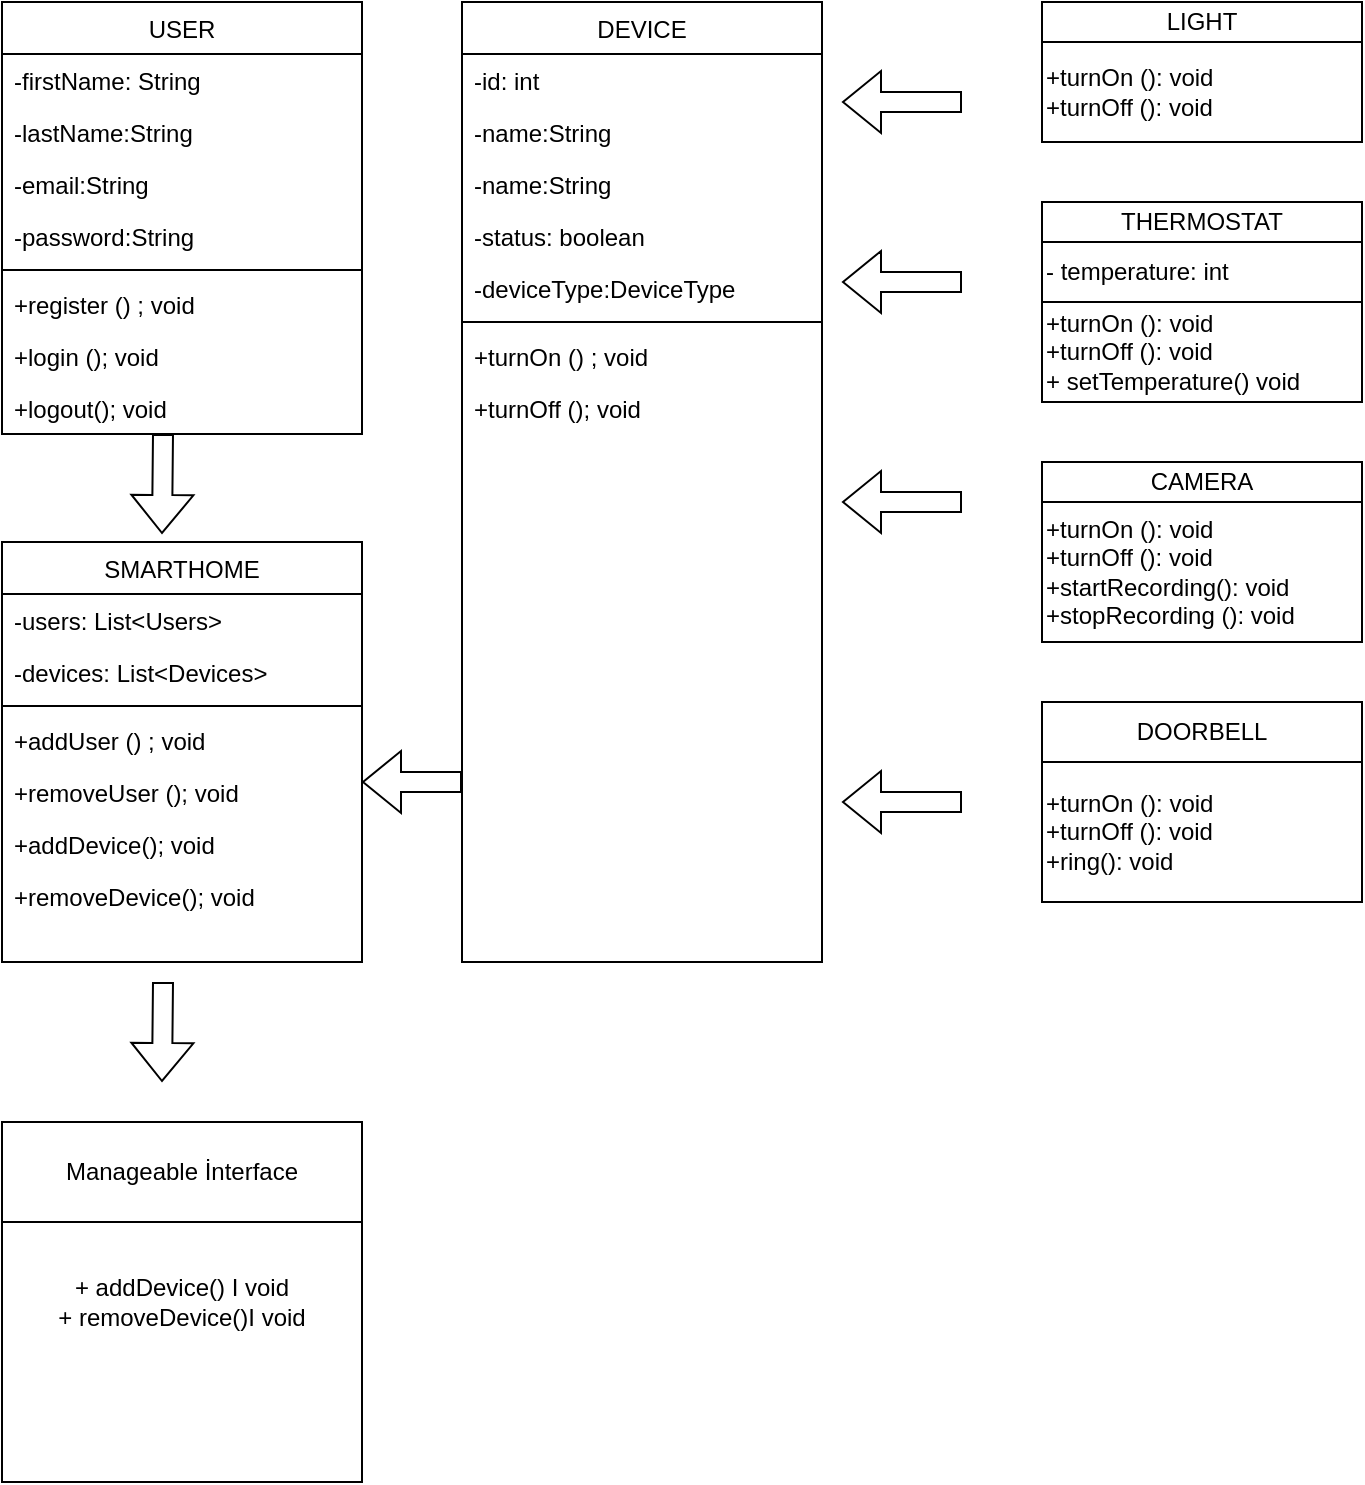 <mxfile version="25.0.3">
  <diagram id="C5RBs43oDa-KdzZeNtuy" name="Page-1">
    <mxGraphModel dx="1366" dy="706" grid="1" gridSize="10" guides="1" tooltips="1" connect="1" arrows="1" fold="1" page="1" pageScale="1" pageWidth="827" pageHeight="1169" math="0" shadow="0">
      <root>
        <mxCell id="WIyWlLk6GJQsqaUBKTNV-0" />
        <mxCell id="WIyWlLk6GJQsqaUBKTNV-1" parent="WIyWlLk6GJQsqaUBKTNV-0" />
        <mxCell id="zkfFHV4jXpPFQw0GAbJ--17" value="USER" style="swimlane;fontStyle=0;align=center;verticalAlign=top;childLayout=stackLayout;horizontal=1;startSize=26;horizontalStack=0;resizeParent=1;resizeLast=0;collapsible=1;marginBottom=0;rounded=0;shadow=0;strokeWidth=1;" parent="WIyWlLk6GJQsqaUBKTNV-1" vertex="1">
          <mxGeometry x="40" width="180" height="216" as="geometry">
            <mxRectangle x="550" y="140" width="160" height="26" as="alternateBounds" />
          </mxGeometry>
        </mxCell>
        <mxCell id="zkfFHV4jXpPFQw0GAbJ--18" value="-firstName: String" style="text;align=left;verticalAlign=top;spacingLeft=4;spacingRight=4;overflow=hidden;rotatable=0;points=[[0,0.5],[1,0.5]];portConstraint=eastwest;html=1;" parent="zkfFHV4jXpPFQw0GAbJ--17" vertex="1">
          <mxGeometry y="26" width="180" height="26" as="geometry" />
        </mxCell>
        <mxCell id="zkfFHV4jXpPFQw0GAbJ--19" value="-lastName:String" style="text;align=left;verticalAlign=top;spacingLeft=4;spacingRight=4;overflow=hidden;rotatable=0;points=[[0,0.5],[1,0.5]];portConstraint=eastwest;rounded=0;shadow=0;html=0;" parent="zkfFHV4jXpPFQw0GAbJ--17" vertex="1">
          <mxGeometry y="52" width="180" height="26" as="geometry" />
        </mxCell>
        <mxCell id="zkfFHV4jXpPFQw0GAbJ--20" value="-email:String" style="text;align=left;verticalAlign=top;spacingLeft=4;spacingRight=4;overflow=hidden;rotatable=0;points=[[0,0.5],[1,0.5]];portConstraint=eastwest;rounded=0;shadow=0;html=0;" parent="zkfFHV4jXpPFQw0GAbJ--17" vertex="1">
          <mxGeometry y="78" width="180" height="26" as="geometry" />
        </mxCell>
        <mxCell id="zkfFHV4jXpPFQw0GAbJ--21" value="-password:String" style="text;align=left;verticalAlign=top;spacingLeft=4;spacingRight=4;overflow=hidden;rotatable=0;points=[[0,0.5],[1,0.5]];portConstraint=eastwest;rounded=0;shadow=0;html=0;" parent="zkfFHV4jXpPFQw0GAbJ--17" vertex="1">
          <mxGeometry y="104" width="180" height="26" as="geometry" />
        </mxCell>
        <mxCell id="zkfFHV4jXpPFQw0GAbJ--23" value="" style="line;html=1;strokeWidth=1;align=left;verticalAlign=middle;spacingTop=-1;spacingLeft=3;spacingRight=3;rotatable=0;labelPosition=right;points=[];portConstraint=eastwest;" parent="zkfFHV4jXpPFQw0GAbJ--17" vertex="1">
          <mxGeometry y="130" width="180" height="8" as="geometry" />
        </mxCell>
        <mxCell id="zkfFHV4jXpPFQw0GAbJ--24" value="+register () ; void" style="text;align=left;verticalAlign=top;spacingLeft=4;spacingRight=4;overflow=hidden;rotatable=0;points=[[0,0.5],[1,0.5]];portConstraint=eastwest;" parent="zkfFHV4jXpPFQw0GAbJ--17" vertex="1">
          <mxGeometry y="138" width="180" height="26" as="geometry" />
        </mxCell>
        <mxCell id="zkfFHV4jXpPFQw0GAbJ--25" value="+login (); void" style="text;align=left;verticalAlign=top;spacingLeft=4;spacingRight=4;overflow=hidden;rotatable=0;points=[[0,0.5],[1,0.5]];portConstraint=eastwest;" parent="zkfFHV4jXpPFQw0GAbJ--17" vertex="1">
          <mxGeometry y="164" width="180" height="26" as="geometry" />
        </mxCell>
        <mxCell id="h8BHn4HV_IKfJUDyTvjd-0" value="+logout(); void" style="text;align=left;verticalAlign=top;spacingLeft=4;spacingRight=4;overflow=hidden;rotatable=0;points=[[0,0.5],[1,0.5]];portConstraint=eastwest;" vertex="1" parent="zkfFHV4jXpPFQw0GAbJ--17">
          <mxGeometry y="190" width="180" height="26" as="geometry" />
        </mxCell>
        <mxCell id="h8BHn4HV_IKfJUDyTvjd-1" value="DEVICE" style="swimlane;fontStyle=0;align=center;verticalAlign=top;childLayout=stackLayout;horizontal=1;startSize=26;horizontalStack=0;resizeParent=1;resizeLast=0;collapsible=1;marginBottom=0;rounded=0;shadow=0;strokeWidth=1;" vertex="1" parent="WIyWlLk6GJQsqaUBKTNV-1">
          <mxGeometry x="270" width="180" height="480" as="geometry">
            <mxRectangle x="550" y="140" width="160" height="26" as="alternateBounds" />
          </mxGeometry>
        </mxCell>
        <mxCell id="h8BHn4HV_IKfJUDyTvjd-2" value="-id: int" style="text;align=left;verticalAlign=top;spacingLeft=4;spacingRight=4;overflow=hidden;rotatable=0;points=[[0,0.5],[1,0.5]];portConstraint=eastwest;html=1;" vertex="1" parent="h8BHn4HV_IKfJUDyTvjd-1">
          <mxGeometry y="26" width="180" height="26" as="geometry" />
        </mxCell>
        <mxCell id="h8BHn4HV_IKfJUDyTvjd-3" value="-name:String" style="text;align=left;verticalAlign=top;spacingLeft=4;spacingRight=4;overflow=hidden;rotatable=0;points=[[0,0.5],[1,0.5]];portConstraint=eastwest;rounded=0;shadow=0;html=0;" vertex="1" parent="h8BHn4HV_IKfJUDyTvjd-1">
          <mxGeometry y="52" width="180" height="26" as="geometry" />
        </mxCell>
        <mxCell id="h8BHn4HV_IKfJUDyTvjd-21" value="-name:String" style="text;align=left;verticalAlign=top;spacingLeft=4;spacingRight=4;overflow=hidden;rotatable=0;points=[[0,0.5],[1,0.5]];portConstraint=eastwest;rounded=0;shadow=0;html=0;" vertex="1" parent="h8BHn4HV_IKfJUDyTvjd-1">
          <mxGeometry y="78" width="180" height="26" as="geometry" />
        </mxCell>
        <mxCell id="h8BHn4HV_IKfJUDyTvjd-4" value="-status: boolean" style="text;align=left;verticalAlign=top;spacingLeft=4;spacingRight=4;overflow=hidden;rotatable=0;points=[[0,0.5],[1,0.5]];portConstraint=eastwest;rounded=0;shadow=0;html=0;" vertex="1" parent="h8BHn4HV_IKfJUDyTvjd-1">
          <mxGeometry y="104" width="180" height="26" as="geometry" />
        </mxCell>
        <mxCell id="h8BHn4HV_IKfJUDyTvjd-5" value="-deviceType:DeviceType" style="text;align=left;verticalAlign=top;spacingLeft=4;spacingRight=4;overflow=hidden;rotatable=0;points=[[0,0.5],[1,0.5]];portConstraint=eastwest;rounded=0;shadow=0;html=0;" vertex="1" parent="h8BHn4HV_IKfJUDyTvjd-1">
          <mxGeometry y="130" width="180" height="26" as="geometry" />
        </mxCell>
        <mxCell id="h8BHn4HV_IKfJUDyTvjd-6" value="" style="line;html=1;strokeWidth=1;align=left;verticalAlign=middle;spacingTop=-1;spacingLeft=3;spacingRight=3;rotatable=0;labelPosition=right;points=[];portConstraint=eastwest;" vertex="1" parent="h8BHn4HV_IKfJUDyTvjd-1">
          <mxGeometry y="156" width="180" height="8" as="geometry" />
        </mxCell>
        <mxCell id="h8BHn4HV_IKfJUDyTvjd-7" value="+turnOn () ; void" style="text;align=left;verticalAlign=top;spacingLeft=4;spacingRight=4;overflow=hidden;rotatable=0;points=[[0,0.5],[1,0.5]];portConstraint=eastwest;" vertex="1" parent="h8BHn4HV_IKfJUDyTvjd-1">
          <mxGeometry y="164" width="180" height="26" as="geometry" />
        </mxCell>
        <mxCell id="h8BHn4HV_IKfJUDyTvjd-8" value="+turnOff (); void" style="text;align=left;verticalAlign=top;spacingLeft=4;spacingRight=4;overflow=hidden;rotatable=0;points=[[0,0.5],[1,0.5]];portConstraint=eastwest;" vertex="1" parent="h8BHn4HV_IKfJUDyTvjd-1">
          <mxGeometry y="190" width="180" height="26" as="geometry" />
        </mxCell>
        <mxCell id="h8BHn4HV_IKfJUDyTvjd-11" value="SMARTHOME" style="swimlane;fontStyle=0;align=center;verticalAlign=top;childLayout=stackLayout;horizontal=1;startSize=26;horizontalStack=0;resizeParent=1;resizeLast=0;collapsible=1;marginBottom=0;rounded=0;shadow=0;strokeWidth=1;" vertex="1" parent="WIyWlLk6GJQsqaUBKTNV-1">
          <mxGeometry x="40" y="270" width="180" height="210" as="geometry">
            <mxRectangle x="550" y="140" width="160" height="26" as="alternateBounds" />
          </mxGeometry>
        </mxCell>
        <mxCell id="h8BHn4HV_IKfJUDyTvjd-12" value="-users: List&amp;lt;Users&amp;gt;" style="text;align=left;verticalAlign=top;spacingLeft=4;spacingRight=4;overflow=hidden;rotatable=0;points=[[0,0.5],[1,0.5]];portConstraint=eastwest;html=1;" vertex="1" parent="h8BHn4HV_IKfJUDyTvjd-11">
          <mxGeometry y="26" width="180" height="26" as="geometry" />
        </mxCell>
        <mxCell id="h8BHn4HV_IKfJUDyTvjd-13" value="-devices: List&lt;Devices&gt;" style="text;align=left;verticalAlign=top;spacingLeft=4;spacingRight=4;overflow=hidden;rotatable=0;points=[[0,0.5],[1,0.5]];portConstraint=eastwest;rounded=0;shadow=0;html=0;" vertex="1" parent="h8BHn4HV_IKfJUDyTvjd-11">
          <mxGeometry y="52" width="180" height="26" as="geometry" />
        </mxCell>
        <mxCell id="h8BHn4HV_IKfJUDyTvjd-16" value="" style="line;html=1;strokeWidth=1;align=left;verticalAlign=middle;spacingTop=-1;spacingLeft=3;spacingRight=3;rotatable=0;labelPosition=right;points=[];portConstraint=eastwest;" vertex="1" parent="h8BHn4HV_IKfJUDyTvjd-11">
          <mxGeometry y="78" width="180" height="8" as="geometry" />
        </mxCell>
        <mxCell id="h8BHn4HV_IKfJUDyTvjd-17" value="+addUser () ; void" style="text;align=left;verticalAlign=top;spacingLeft=4;spacingRight=4;overflow=hidden;rotatable=0;points=[[0,0.5],[1,0.5]];portConstraint=eastwest;" vertex="1" parent="h8BHn4HV_IKfJUDyTvjd-11">
          <mxGeometry y="86" width="180" height="26" as="geometry" />
        </mxCell>
        <mxCell id="h8BHn4HV_IKfJUDyTvjd-18" value="+removeUser (); void" style="text;align=left;verticalAlign=top;spacingLeft=4;spacingRight=4;overflow=hidden;rotatable=0;points=[[0,0.5],[1,0.5]];portConstraint=eastwest;" vertex="1" parent="h8BHn4HV_IKfJUDyTvjd-11">
          <mxGeometry y="112" width="180" height="26" as="geometry" />
        </mxCell>
        <mxCell id="h8BHn4HV_IKfJUDyTvjd-19" value="+addDevice(); void" style="text;align=left;verticalAlign=top;spacingLeft=4;spacingRight=4;overflow=hidden;rotatable=0;points=[[0,0.5],[1,0.5]];portConstraint=eastwest;" vertex="1" parent="h8BHn4HV_IKfJUDyTvjd-11">
          <mxGeometry y="138" width="180" height="26" as="geometry" />
        </mxCell>
        <mxCell id="h8BHn4HV_IKfJUDyTvjd-20" value="+removeDevice(); void" style="text;align=left;verticalAlign=top;spacingLeft=4;spacingRight=4;overflow=hidden;rotatable=0;points=[[0,0.5],[1,0.5]];portConstraint=eastwest;" vertex="1" parent="h8BHn4HV_IKfJUDyTvjd-11">
          <mxGeometry y="164" width="180" height="26" as="geometry" />
        </mxCell>
        <mxCell id="h8BHn4HV_IKfJUDyTvjd-30" value="LIGHT" style="rounded=0;whiteSpace=wrap;html=1;" vertex="1" parent="WIyWlLk6GJQsqaUBKTNV-1">
          <mxGeometry x="560" width="160" height="20" as="geometry" />
        </mxCell>
        <mxCell id="h8BHn4HV_IKfJUDyTvjd-31" value="THERMOSTAT" style="rounded=0;whiteSpace=wrap;html=1;" vertex="1" parent="WIyWlLk6GJQsqaUBKTNV-1">
          <mxGeometry x="560" y="100" width="160" height="20" as="geometry" />
        </mxCell>
        <mxCell id="h8BHn4HV_IKfJUDyTvjd-32" value="CAMERA" style="rounded=0;whiteSpace=wrap;html=1;" vertex="1" parent="WIyWlLk6GJQsqaUBKTNV-1">
          <mxGeometry x="560" y="230" width="160" height="20" as="geometry" />
        </mxCell>
        <mxCell id="h8BHn4HV_IKfJUDyTvjd-34" value="DOORBELL" style="rounded=0;whiteSpace=wrap;html=1;" vertex="1" parent="WIyWlLk6GJQsqaUBKTNV-1">
          <mxGeometry x="560" y="350" width="160" height="30" as="geometry" />
        </mxCell>
        <mxCell id="h8BHn4HV_IKfJUDyTvjd-41" value="&lt;div style=&quot;&quot;&gt;+turnOn (): void&lt;/div&gt;&lt;div style=&quot;&quot;&gt;+turnOff (): void&lt;/div&gt;" style="rounded=0;whiteSpace=wrap;html=1;align=left;" vertex="1" parent="WIyWlLk6GJQsqaUBKTNV-1">
          <mxGeometry x="560" y="20" width="160" height="50" as="geometry" />
        </mxCell>
        <mxCell id="h8BHn4HV_IKfJUDyTvjd-51" value="&lt;div style=&quot;&quot;&gt;+turnOn (): void&lt;/div&gt;&lt;div style=&quot;&quot;&gt;+turnOff (): void&lt;/div&gt;&lt;div style=&quot;&quot;&gt;+ &lt;span class=&quot;hljs-built_in&quot;&gt;setTemperature&lt;/span&gt;() void&lt;br&gt;&lt;/div&gt;" style="rounded=0;whiteSpace=wrap;html=1;align=left;" vertex="1" parent="WIyWlLk6GJQsqaUBKTNV-1">
          <mxGeometry x="560" y="150" width="160" height="50" as="geometry" />
        </mxCell>
        <mxCell id="h8BHn4HV_IKfJUDyTvjd-52" value="&lt;div style=&quot;&quot;&gt;+turnOn (): void&lt;/div&gt;&lt;div style=&quot;&quot;&gt;+turnOff (): void&lt;/div&gt;&lt;div style=&quot;&quot;&gt;+startRecording(): void&lt;/div&gt;&lt;div style=&quot;&quot;&gt;+stopRecording (): void&lt;/div&gt;" style="rounded=0;whiteSpace=wrap;html=1;align=left;" vertex="1" parent="WIyWlLk6GJQsqaUBKTNV-1">
          <mxGeometry x="560" y="250" width="160" height="70" as="geometry" />
        </mxCell>
        <mxCell id="h8BHn4HV_IKfJUDyTvjd-53" value="&lt;div style=&quot;&quot;&gt;+turnOn (): void&lt;/div&gt;&lt;div style=&quot;&quot;&gt;+turnOff (): void&lt;/div&gt;&lt;div style=&quot;&quot;&gt;+ring(): void&lt;/div&gt;" style="rounded=0;whiteSpace=wrap;html=1;align=left;" vertex="1" parent="WIyWlLk6GJQsqaUBKTNV-1">
          <mxGeometry x="560" y="380" width="160" height="70" as="geometry" />
        </mxCell>
        <mxCell id="h8BHn4HV_IKfJUDyTvjd-54" value="" style="shape=flexArrow;endArrow=classic;html=1;rounded=0;" edge="1" parent="WIyWlLk6GJQsqaUBKTNV-1">
          <mxGeometry width="50" height="50" relative="1" as="geometry">
            <mxPoint x="520" y="50" as="sourcePoint" />
            <mxPoint x="460" y="50" as="targetPoint" />
          </mxGeometry>
        </mxCell>
        <mxCell id="h8BHn4HV_IKfJUDyTvjd-55" value="" style="shape=flexArrow;endArrow=classic;html=1;rounded=0;" edge="1" parent="WIyWlLk6GJQsqaUBKTNV-1">
          <mxGeometry width="50" height="50" relative="1" as="geometry">
            <mxPoint x="520" y="140" as="sourcePoint" />
            <mxPoint x="460" y="140" as="targetPoint" />
          </mxGeometry>
        </mxCell>
        <mxCell id="h8BHn4HV_IKfJUDyTvjd-56" value="" style="shape=flexArrow;endArrow=classic;html=1;rounded=0;" edge="1" parent="WIyWlLk6GJQsqaUBKTNV-1">
          <mxGeometry width="50" height="50" relative="1" as="geometry">
            <mxPoint x="520" y="250" as="sourcePoint" />
            <mxPoint x="460" y="250" as="targetPoint" />
          </mxGeometry>
        </mxCell>
        <mxCell id="h8BHn4HV_IKfJUDyTvjd-57" value="" style="shape=flexArrow;endArrow=classic;html=1;rounded=0;" edge="1" parent="WIyWlLk6GJQsqaUBKTNV-1">
          <mxGeometry width="50" height="50" relative="1" as="geometry">
            <mxPoint x="520" y="400" as="sourcePoint" />
            <mxPoint x="460" y="400" as="targetPoint" />
          </mxGeometry>
        </mxCell>
        <mxCell id="h8BHn4HV_IKfJUDyTvjd-59" value="+ &lt;span class=&quot;hljs-built_in&quot;&gt;addDevice&lt;/span&gt;() I void&lt;div&gt;&lt;span style=&quot;background-color: initial;&quot;&gt;+ &lt;/span&gt;&lt;span style=&quot;background-color: initial;&quot; class=&quot;hljs-built_in&quot;&gt;removeDevice&lt;/span&gt;&lt;span style=&quot;background-color: initial;&quot;&gt;()I void&lt;/span&gt;&lt;/div&gt;" style="whiteSpace=wrap;html=1;aspect=fixed;" vertex="1" parent="WIyWlLk6GJQsqaUBKTNV-1">
          <mxGeometry x="40" y="560" width="180" height="180" as="geometry" />
        </mxCell>
        <mxCell id="h8BHn4HV_IKfJUDyTvjd-60" value="Manageable İnterface" style="rounded=0;whiteSpace=wrap;html=1;" vertex="1" parent="WIyWlLk6GJQsqaUBKTNV-1">
          <mxGeometry x="40" y="560" width="180" height="50" as="geometry" />
        </mxCell>
        <mxCell id="h8BHn4HV_IKfJUDyTvjd-64" value="" style="shape=flexArrow;endArrow=classic;html=1;rounded=0;" edge="1" parent="WIyWlLk6GJQsqaUBKTNV-1">
          <mxGeometry width="50" height="50" relative="1" as="geometry">
            <mxPoint x="120.5" y="490" as="sourcePoint" />
            <mxPoint x="120" y="540" as="targetPoint" />
          </mxGeometry>
        </mxCell>
        <mxCell id="h8BHn4HV_IKfJUDyTvjd-66" value="" style="shape=flexArrow;endArrow=classic;html=1;rounded=0;" edge="1" parent="WIyWlLk6GJQsqaUBKTNV-1">
          <mxGeometry width="50" height="50" relative="1" as="geometry">
            <mxPoint x="120.5" y="216" as="sourcePoint" />
            <mxPoint x="120" y="266" as="targetPoint" />
          </mxGeometry>
        </mxCell>
        <mxCell id="h8BHn4HV_IKfJUDyTvjd-67" value="" style="shape=flexArrow;endArrow=classic;html=1;rounded=0;" edge="1" parent="WIyWlLk6GJQsqaUBKTNV-1">
          <mxGeometry width="50" height="50" relative="1" as="geometry">
            <mxPoint x="270" y="390" as="sourcePoint" />
            <mxPoint x="220" y="390" as="targetPoint" />
          </mxGeometry>
        </mxCell>
        <mxCell id="h8BHn4HV_IKfJUDyTvjd-69" value="- temperature: int" style="rounded=0;whiteSpace=wrap;html=1;align=left;" vertex="1" parent="WIyWlLk6GJQsqaUBKTNV-1">
          <mxGeometry x="560" y="120" width="160" height="30" as="geometry" />
        </mxCell>
      </root>
    </mxGraphModel>
  </diagram>
</mxfile>
